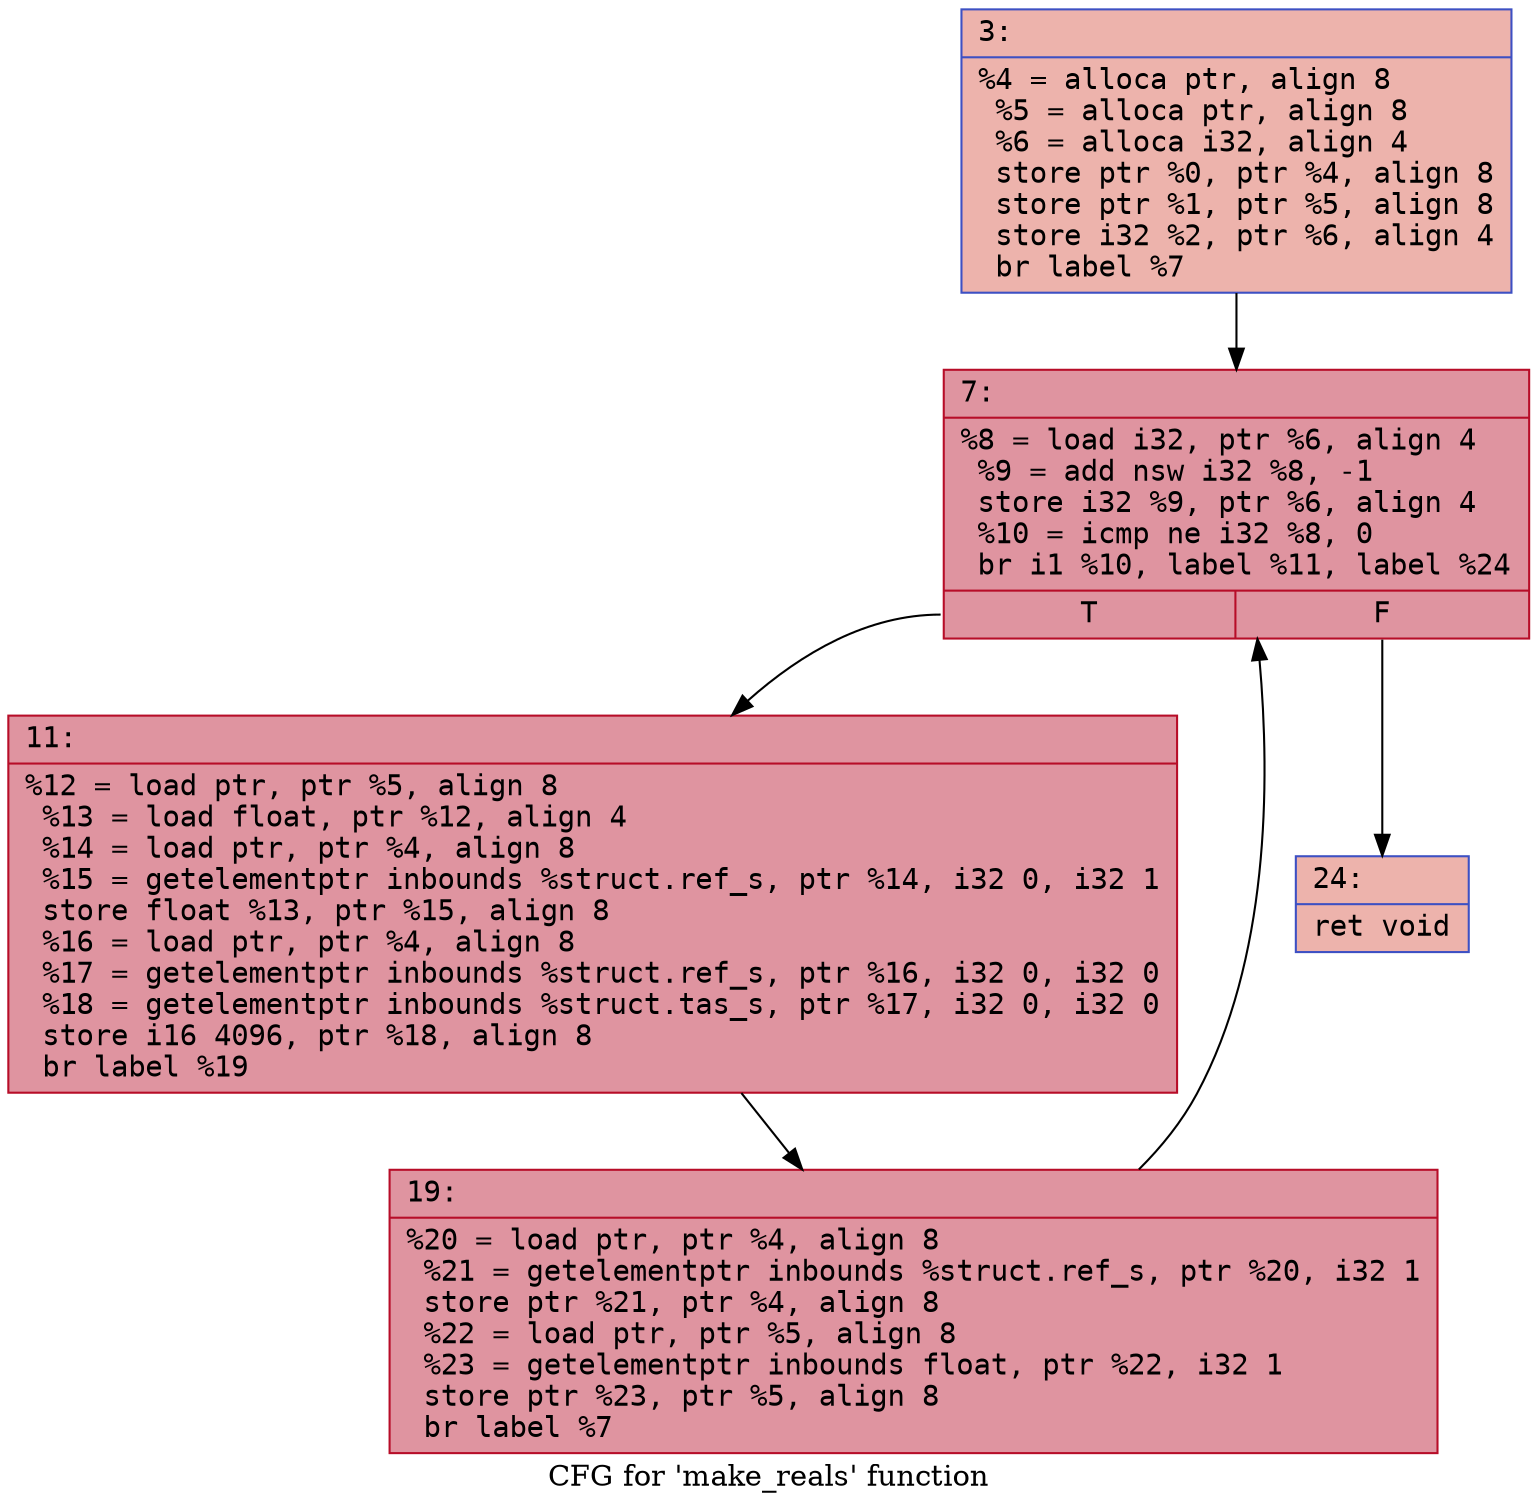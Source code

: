 digraph "CFG for 'make_reals' function" {
	label="CFG for 'make_reals' function";

	Node0x600003597160 [shape=record,color="#3d50c3ff", style=filled, fillcolor="#d6524470" fontname="Courier",label="{3:\l|  %4 = alloca ptr, align 8\l  %5 = alloca ptr, align 8\l  %6 = alloca i32, align 4\l  store ptr %0, ptr %4, align 8\l  store ptr %1, ptr %5, align 8\l  store i32 %2, ptr %6, align 4\l  br label %7\l}"];
	Node0x600003597160 -> Node0x6000035971b0[tooltip="3 -> 7\nProbability 100.00%" ];
	Node0x6000035971b0 [shape=record,color="#b70d28ff", style=filled, fillcolor="#b70d2870" fontname="Courier",label="{7:\l|  %8 = load i32, ptr %6, align 4\l  %9 = add nsw i32 %8, -1\l  store i32 %9, ptr %6, align 4\l  %10 = icmp ne i32 %8, 0\l  br i1 %10, label %11, label %24\l|{<s0>T|<s1>F}}"];
	Node0x6000035971b0:s0 -> Node0x600003597200[tooltip="7 -> 11\nProbability 96.88%" ];
	Node0x6000035971b0:s1 -> Node0x6000035972a0[tooltip="7 -> 24\nProbability 3.12%" ];
	Node0x600003597200 [shape=record,color="#b70d28ff", style=filled, fillcolor="#b70d2870" fontname="Courier",label="{11:\l|  %12 = load ptr, ptr %5, align 8\l  %13 = load float, ptr %12, align 4\l  %14 = load ptr, ptr %4, align 8\l  %15 = getelementptr inbounds %struct.ref_s, ptr %14, i32 0, i32 1\l  store float %13, ptr %15, align 8\l  %16 = load ptr, ptr %4, align 8\l  %17 = getelementptr inbounds %struct.ref_s, ptr %16, i32 0, i32 0\l  %18 = getelementptr inbounds %struct.tas_s, ptr %17, i32 0, i32 0\l  store i16 4096, ptr %18, align 8\l  br label %19\l}"];
	Node0x600003597200 -> Node0x600003597250[tooltip="11 -> 19\nProbability 100.00%" ];
	Node0x600003597250 [shape=record,color="#b70d28ff", style=filled, fillcolor="#b70d2870" fontname="Courier",label="{19:\l|  %20 = load ptr, ptr %4, align 8\l  %21 = getelementptr inbounds %struct.ref_s, ptr %20, i32 1\l  store ptr %21, ptr %4, align 8\l  %22 = load ptr, ptr %5, align 8\l  %23 = getelementptr inbounds float, ptr %22, i32 1\l  store ptr %23, ptr %5, align 8\l  br label %7\l}"];
	Node0x600003597250 -> Node0x6000035971b0[tooltip="19 -> 7\nProbability 100.00%" ];
	Node0x6000035972a0 [shape=record,color="#3d50c3ff", style=filled, fillcolor="#d6524470" fontname="Courier",label="{24:\l|  ret void\l}"];
}
